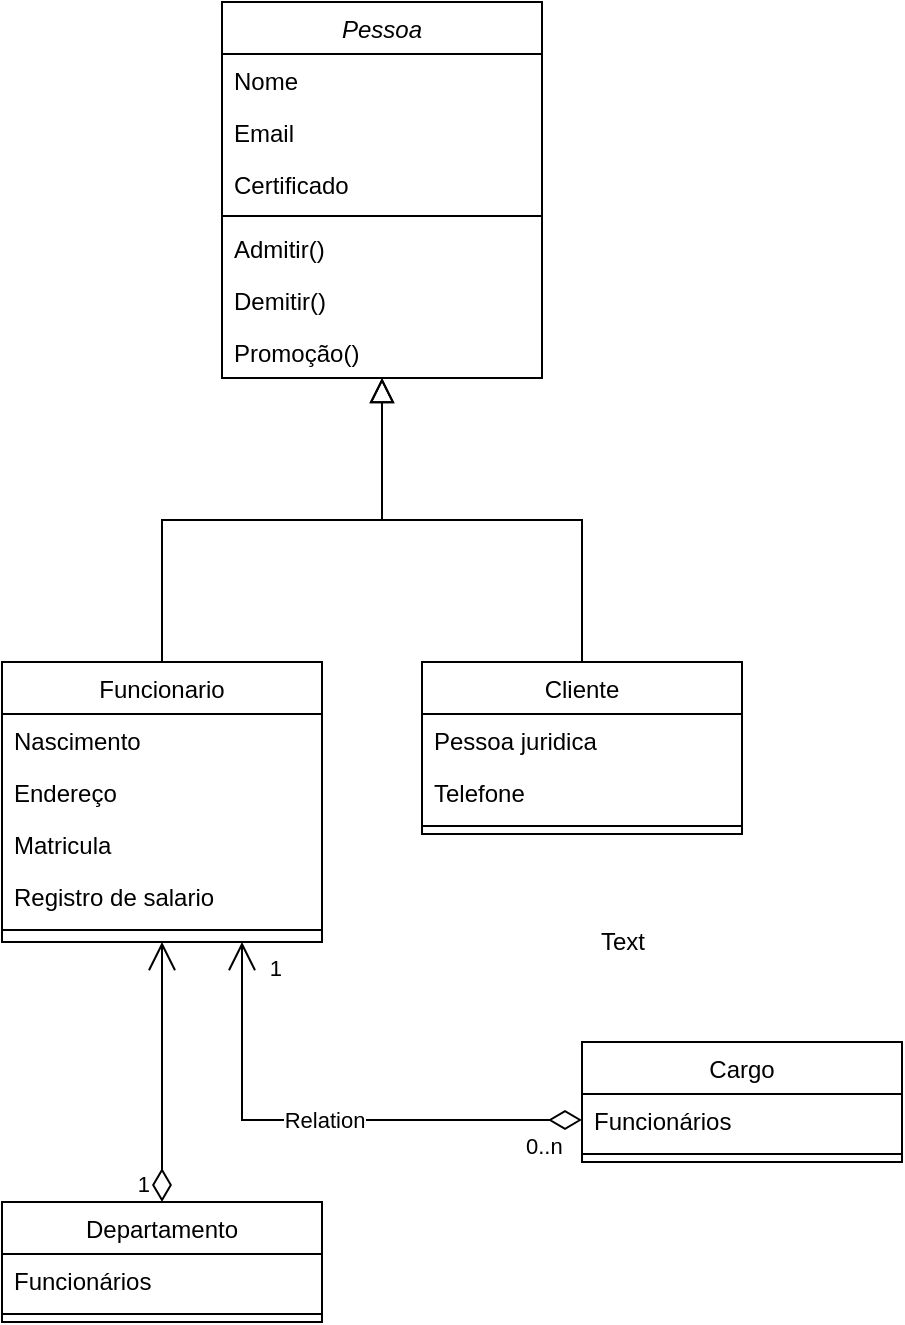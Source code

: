 <mxfile version="20.3.0" type="github">
  <diagram id="C5RBs43oDa-KdzZeNtuy" name="Page-1">
    <mxGraphModel dx="1319" dy="804" grid="1" gridSize="10" guides="1" tooltips="1" connect="1" arrows="1" fold="1" page="1" pageScale="1" pageWidth="827" pageHeight="1169" math="0" shadow="0">
      <root>
        <mxCell id="WIyWlLk6GJQsqaUBKTNV-0" />
        <mxCell id="WIyWlLk6GJQsqaUBKTNV-1" parent="WIyWlLk6GJQsqaUBKTNV-0" />
        <mxCell id="oOCzSW_UTQTpbfUNsKzi-25" value="Pessoa" style="swimlane;fontStyle=2;align=center;verticalAlign=top;childLayout=stackLayout;horizontal=1;startSize=26;horizontalStack=0;resizeParent=1;resizeLast=0;collapsible=1;marginBottom=0;rounded=0;shadow=0;strokeWidth=1;" vertex="1" parent="WIyWlLk6GJQsqaUBKTNV-1">
          <mxGeometry x="240" y="40" width="160" height="188" as="geometry">
            <mxRectangle x="230" y="140" width="160" height="26" as="alternateBounds" />
          </mxGeometry>
        </mxCell>
        <mxCell id="oOCzSW_UTQTpbfUNsKzi-26" value="Nome" style="text;align=left;verticalAlign=top;spacingLeft=4;spacingRight=4;overflow=hidden;rotatable=0;points=[[0,0.5],[1,0.5]];portConstraint=eastwest;" vertex="1" parent="oOCzSW_UTQTpbfUNsKzi-25">
          <mxGeometry y="26" width="160" height="26" as="geometry" />
        </mxCell>
        <mxCell id="oOCzSW_UTQTpbfUNsKzi-27" value="Email" style="text;align=left;verticalAlign=top;spacingLeft=4;spacingRight=4;overflow=hidden;rotatable=0;points=[[0,0.5],[1,0.5]];portConstraint=eastwest;rounded=0;shadow=0;html=0;" vertex="1" parent="oOCzSW_UTQTpbfUNsKzi-25">
          <mxGeometry y="52" width="160" height="26" as="geometry" />
        </mxCell>
        <mxCell id="oOCzSW_UTQTpbfUNsKzi-50" value="Certificado" style="text;align=left;verticalAlign=top;spacingLeft=4;spacingRight=4;overflow=hidden;rotatable=0;points=[[0,0.5],[1,0.5]];portConstraint=eastwest;rounded=0;shadow=0;html=0;" vertex="1" parent="oOCzSW_UTQTpbfUNsKzi-25">
          <mxGeometry y="78" width="160" height="26" as="geometry" />
        </mxCell>
        <mxCell id="oOCzSW_UTQTpbfUNsKzi-29" value="" style="line;html=1;strokeWidth=1;align=left;verticalAlign=middle;spacingTop=-1;spacingLeft=3;spacingRight=3;rotatable=0;labelPosition=right;points=[];portConstraint=eastwest;" vertex="1" parent="oOCzSW_UTQTpbfUNsKzi-25">
          <mxGeometry y="104" width="160" height="6" as="geometry" />
        </mxCell>
        <mxCell id="oOCzSW_UTQTpbfUNsKzi-28" value="Admitir()" style="text;align=left;verticalAlign=top;spacingLeft=4;spacingRight=4;overflow=hidden;rotatable=0;points=[[0,0.5],[1,0.5]];portConstraint=eastwest;rounded=0;shadow=0;html=0;" vertex="1" parent="oOCzSW_UTQTpbfUNsKzi-25">
          <mxGeometry y="110" width="160" height="26" as="geometry" />
        </mxCell>
        <mxCell id="oOCzSW_UTQTpbfUNsKzi-51" value="Demitir()" style="text;align=left;verticalAlign=top;spacingLeft=4;spacingRight=4;overflow=hidden;rotatable=0;points=[[0,0.5],[1,0.5]];portConstraint=eastwest;rounded=0;shadow=0;html=0;" vertex="1" parent="oOCzSW_UTQTpbfUNsKzi-25">
          <mxGeometry y="136" width="160" height="26" as="geometry" />
        </mxCell>
        <mxCell id="oOCzSW_UTQTpbfUNsKzi-52" value="Promoção()" style="text;align=left;verticalAlign=top;spacingLeft=4;spacingRight=4;overflow=hidden;rotatable=0;points=[[0,0.5],[1,0.5]];portConstraint=eastwest;rounded=0;shadow=0;html=0;" vertex="1" parent="oOCzSW_UTQTpbfUNsKzi-25">
          <mxGeometry y="162" width="160" height="26" as="geometry" />
        </mxCell>
        <mxCell id="oOCzSW_UTQTpbfUNsKzi-30" value="Funcionario" style="swimlane;fontStyle=0;align=center;verticalAlign=top;childLayout=stackLayout;horizontal=1;startSize=26;horizontalStack=0;resizeParent=1;resizeLast=0;collapsible=1;marginBottom=0;rounded=0;shadow=0;strokeWidth=1;" vertex="1" parent="WIyWlLk6GJQsqaUBKTNV-1">
          <mxGeometry x="130" y="370" width="160" height="140" as="geometry">
            <mxRectangle x="130" y="380" width="160" height="26" as="alternateBounds" />
          </mxGeometry>
        </mxCell>
        <mxCell id="oOCzSW_UTQTpbfUNsKzi-31" value="Nascimento" style="text;align=left;verticalAlign=top;spacingLeft=4;spacingRight=4;overflow=hidden;rotatable=0;points=[[0,0.5],[1,0.5]];portConstraint=eastwest;" vertex="1" parent="oOCzSW_UTQTpbfUNsKzi-30">
          <mxGeometry y="26" width="160" height="26" as="geometry" />
        </mxCell>
        <mxCell id="oOCzSW_UTQTpbfUNsKzi-32" value="Endereço" style="text;align=left;verticalAlign=top;spacingLeft=4;spacingRight=4;overflow=hidden;rotatable=0;points=[[0,0.5],[1,0.5]];portConstraint=eastwest;rounded=0;shadow=0;html=0;" vertex="1" parent="oOCzSW_UTQTpbfUNsKzi-30">
          <mxGeometry y="52" width="160" height="26" as="geometry" />
        </mxCell>
        <mxCell id="oOCzSW_UTQTpbfUNsKzi-33" value="Matricula" style="text;align=left;verticalAlign=top;spacingLeft=4;spacingRight=4;overflow=hidden;rotatable=0;points=[[0,0.5],[1,0.5]];portConstraint=eastwest;rounded=0;shadow=0;html=0;" vertex="1" parent="oOCzSW_UTQTpbfUNsKzi-30">
          <mxGeometry y="78" width="160" height="26" as="geometry" />
        </mxCell>
        <mxCell id="oOCzSW_UTQTpbfUNsKzi-34" value="Registro de salario" style="text;align=left;verticalAlign=top;spacingLeft=4;spacingRight=4;overflow=hidden;rotatable=0;points=[[0,0.5],[1,0.5]];portConstraint=eastwest;fontStyle=0" vertex="1" parent="oOCzSW_UTQTpbfUNsKzi-30">
          <mxGeometry y="104" width="160" height="26" as="geometry" />
        </mxCell>
        <mxCell id="oOCzSW_UTQTpbfUNsKzi-35" value="" style="line;html=1;strokeWidth=1;align=left;verticalAlign=middle;spacingTop=-1;spacingLeft=3;spacingRight=3;rotatable=0;labelPosition=right;points=[];portConstraint=eastwest;" vertex="1" parent="oOCzSW_UTQTpbfUNsKzi-30">
          <mxGeometry y="130" width="160" height="8" as="geometry" />
        </mxCell>
        <mxCell id="oOCzSW_UTQTpbfUNsKzi-36" value="" style="endArrow=block;endSize=10;endFill=0;shadow=0;strokeWidth=1;rounded=0;edgeStyle=elbowEdgeStyle;elbow=vertical;" edge="1" parent="WIyWlLk6GJQsqaUBKTNV-1" source="oOCzSW_UTQTpbfUNsKzi-30" target="oOCzSW_UTQTpbfUNsKzi-25">
          <mxGeometry width="160" relative="1" as="geometry">
            <mxPoint x="210" y="213" as="sourcePoint" />
            <mxPoint x="210" y="213" as="targetPoint" />
          </mxGeometry>
        </mxCell>
        <mxCell id="oOCzSW_UTQTpbfUNsKzi-37" value="Cliente" style="swimlane;fontStyle=0;align=center;verticalAlign=top;childLayout=stackLayout;horizontal=1;startSize=26;horizontalStack=0;resizeParent=1;resizeLast=0;collapsible=1;marginBottom=0;rounded=0;shadow=0;strokeWidth=1;" vertex="1" parent="WIyWlLk6GJQsqaUBKTNV-1">
          <mxGeometry x="340" y="370" width="160" height="86" as="geometry">
            <mxRectangle x="340" y="380" width="170" height="26" as="alternateBounds" />
          </mxGeometry>
        </mxCell>
        <mxCell id="oOCzSW_UTQTpbfUNsKzi-38" value="Pessoa juridica" style="text;align=left;verticalAlign=top;spacingLeft=4;spacingRight=4;overflow=hidden;rotatable=0;points=[[0,0.5],[1,0.5]];portConstraint=eastwest;" vertex="1" parent="oOCzSW_UTQTpbfUNsKzi-37">
          <mxGeometry y="26" width="160" height="26" as="geometry" />
        </mxCell>
        <mxCell id="oOCzSW_UTQTpbfUNsKzi-39" value="Telefone" style="text;align=left;verticalAlign=top;spacingLeft=4;spacingRight=4;overflow=hidden;rotatable=0;points=[[0,0.5],[1,0.5]];portConstraint=eastwest;" vertex="1" parent="oOCzSW_UTQTpbfUNsKzi-37">
          <mxGeometry y="52" width="160" height="26" as="geometry" />
        </mxCell>
        <mxCell id="oOCzSW_UTQTpbfUNsKzi-40" value="" style="line;html=1;strokeWidth=1;align=left;verticalAlign=middle;spacingTop=-1;spacingLeft=3;spacingRight=3;rotatable=0;labelPosition=right;points=[];portConstraint=eastwest;" vertex="1" parent="oOCzSW_UTQTpbfUNsKzi-37">
          <mxGeometry y="78" width="160" height="8" as="geometry" />
        </mxCell>
        <mxCell id="oOCzSW_UTQTpbfUNsKzi-41" value="" style="endArrow=block;endSize=10;endFill=0;shadow=0;strokeWidth=1;rounded=0;edgeStyle=elbowEdgeStyle;elbow=vertical;" edge="1" parent="WIyWlLk6GJQsqaUBKTNV-1" source="oOCzSW_UTQTpbfUNsKzi-37" target="oOCzSW_UTQTpbfUNsKzi-25">
          <mxGeometry width="160" relative="1" as="geometry">
            <mxPoint x="220" y="383" as="sourcePoint" />
            <mxPoint x="320" y="281" as="targetPoint" />
          </mxGeometry>
        </mxCell>
        <mxCell id="oOCzSW_UTQTpbfUNsKzi-42" value="Departamento" style="swimlane;fontStyle=0;align=center;verticalAlign=top;childLayout=stackLayout;horizontal=1;startSize=26;horizontalStack=0;resizeParent=1;resizeLast=0;collapsible=1;marginBottom=0;rounded=0;shadow=0;strokeWidth=1;" vertex="1" parent="WIyWlLk6GJQsqaUBKTNV-1">
          <mxGeometry x="130" y="640" width="160" height="60" as="geometry">
            <mxRectangle x="550" y="140" width="160" height="26" as="alternateBounds" />
          </mxGeometry>
        </mxCell>
        <mxCell id="oOCzSW_UTQTpbfUNsKzi-43" value="Funcionários" style="text;align=left;verticalAlign=top;spacingLeft=4;spacingRight=4;overflow=hidden;rotatable=0;points=[[0,0.5],[1,0.5]];portConstraint=eastwest;" vertex="1" parent="oOCzSW_UTQTpbfUNsKzi-42">
          <mxGeometry y="26" width="160" height="26" as="geometry" />
        </mxCell>
        <mxCell id="oOCzSW_UTQTpbfUNsKzi-44" value="" style="line;html=1;strokeWidth=1;align=left;verticalAlign=middle;spacingTop=-1;spacingLeft=3;spacingRight=3;rotatable=0;labelPosition=right;points=[];portConstraint=eastwest;" vertex="1" parent="oOCzSW_UTQTpbfUNsKzi-42">
          <mxGeometry y="52" width="160" height="8" as="geometry" />
        </mxCell>
        <mxCell id="oOCzSW_UTQTpbfUNsKzi-45" value="1" style="endArrow=open;endSize=12;startArrow=diamondThin;startSize=14;startFill=0;edgeStyle=orthogonalEdgeStyle;align=right;verticalAlign=bottom;rounded=0;entryX=0.5;entryY=1;entryDx=0;entryDy=0;exitX=0.5;exitY=0;exitDx=0;exitDy=0;labelPosition=left;verticalLabelPosition=top;spacing=6;spacingTop=0;spacingBottom=-4;" edge="1" parent="WIyWlLk6GJQsqaUBKTNV-1" source="oOCzSW_UTQTpbfUNsKzi-42" target="oOCzSW_UTQTpbfUNsKzi-30">
          <mxGeometry x="-1" relative="1" as="geometry">
            <mxPoint x="160" y="600" as="sourcePoint" />
            <mxPoint x="500" y="620" as="targetPoint" />
            <mxPoint as="offset" />
          </mxGeometry>
        </mxCell>
        <mxCell id="oOCzSW_UTQTpbfUNsKzi-46" value="Cargo" style="swimlane;fontStyle=0;align=center;verticalAlign=top;childLayout=stackLayout;horizontal=1;startSize=26;horizontalStack=0;resizeParent=1;resizeLast=0;collapsible=1;marginBottom=0;rounded=0;shadow=0;strokeWidth=1;" vertex="1" parent="WIyWlLk6GJQsqaUBKTNV-1">
          <mxGeometry x="420" y="560" width="160" height="60" as="geometry">
            <mxRectangle x="550" y="140" width="160" height="26" as="alternateBounds" />
          </mxGeometry>
        </mxCell>
        <mxCell id="oOCzSW_UTQTpbfUNsKzi-47" value="Funcionários" style="text;align=left;verticalAlign=top;spacingLeft=4;spacingRight=4;overflow=hidden;rotatable=0;points=[[0,0.5],[1,0.5]];portConstraint=eastwest;" vertex="1" parent="oOCzSW_UTQTpbfUNsKzi-46">
          <mxGeometry y="26" width="160" height="26" as="geometry" />
        </mxCell>
        <mxCell id="oOCzSW_UTQTpbfUNsKzi-48" value="" style="line;html=1;strokeWidth=1;align=left;verticalAlign=middle;spacingTop=-1;spacingLeft=3;spacingRight=3;rotatable=0;labelPosition=right;points=[];portConstraint=eastwest;" vertex="1" parent="oOCzSW_UTQTpbfUNsKzi-46">
          <mxGeometry y="52" width="160" height="8" as="geometry" />
        </mxCell>
        <mxCell id="oOCzSW_UTQTpbfUNsKzi-53" value="Text" style="text;html=1;resizable=0;autosize=1;align=center;verticalAlign=middle;points=[];fillColor=none;strokeColor=none;rounded=0;" vertex="1" parent="WIyWlLk6GJQsqaUBKTNV-1">
          <mxGeometry x="420" y="500" width="40" height="20" as="geometry" />
        </mxCell>
        <mxCell id="oOCzSW_UTQTpbfUNsKzi-55" value="Relation" style="endArrow=open;html=1;endSize=12;startArrow=diamondThin;startSize=14;startFill=0;edgeStyle=orthogonalEdgeStyle;rounded=0;exitX=0;exitY=0.5;exitDx=0;exitDy=0;entryX=0.75;entryY=1;entryDx=0;entryDy=0;" edge="1" parent="WIyWlLk6GJQsqaUBKTNV-1" source="oOCzSW_UTQTpbfUNsKzi-47" target="oOCzSW_UTQTpbfUNsKzi-30">
          <mxGeometry relative="1" as="geometry">
            <mxPoint x="320" y="650" as="sourcePoint" />
            <mxPoint x="300" y="540" as="targetPoint" />
          </mxGeometry>
        </mxCell>
        <mxCell id="oOCzSW_UTQTpbfUNsKzi-56" value="0..n" style="edgeLabel;resizable=0;html=1;align=left;verticalAlign=top;" connectable="0" vertex="1" parent="oOCzSW_UTQTpbfUNsKzi-55">
          <mxGeometry x="-1" relative="1" as="geometry">
            <mxPoint x="-30" as="offset" />
          </mxGeometry>
        </mxCell>
        <mxCell id="oOCzSW_UTQTpbfUNsKzi-57" value="1" style="edgeLabel;resizable=0;html=1;align=right;verticalAlign=top;" connectable="0" vertex="1" parent="oOCzSW_UTQTpbfUNsKzi-55">
          <mxGeometry x="1" relative="1" as="geometry">
            <mxPoint x="20" as="offset" />
          </mxGeometry>
        </mxCell>
      </root>
    </mxGraphModel>
  </diagram>
</mxfile>
